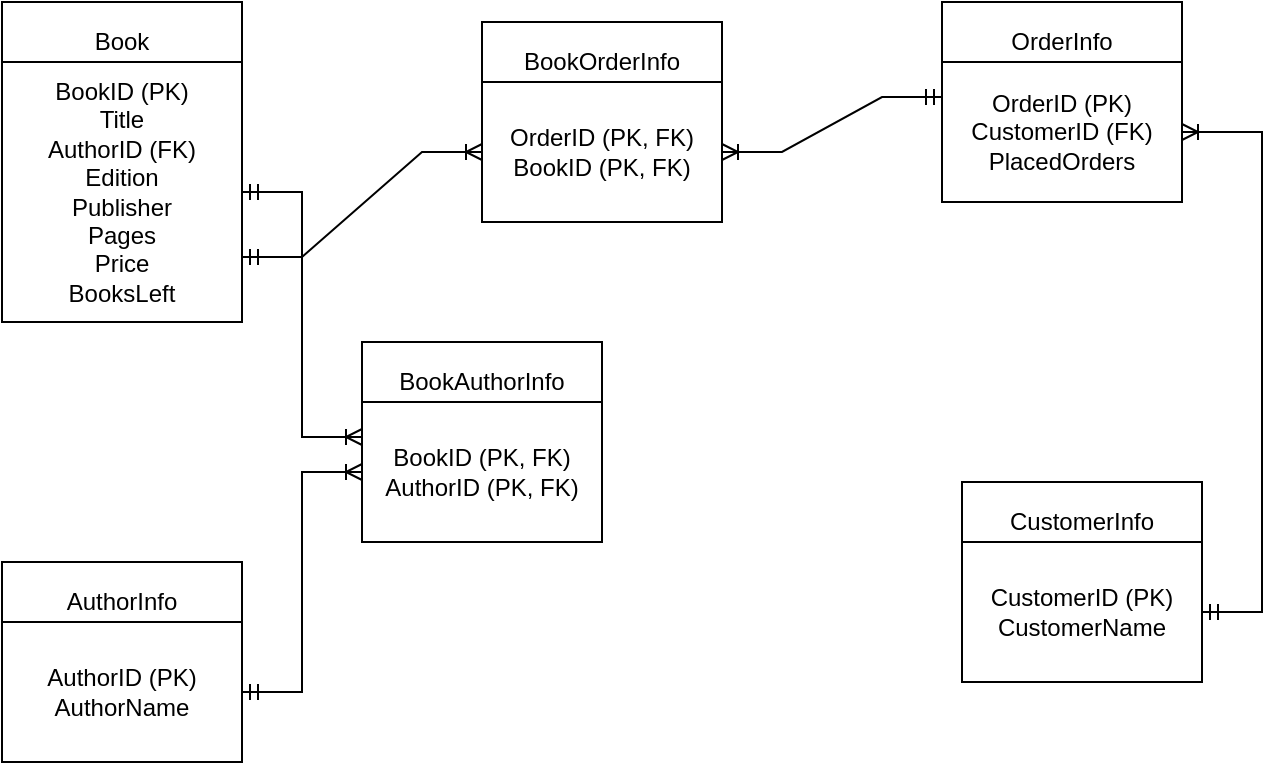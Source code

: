 <mxfile version="20.8.16" type="device"><diagram id="R2lEEEUBdFMjLlhIrx00" name="Page-1"><mxGraphModel dx="552" dy="276" grid="1" gridSize="10" guides="1" tooltips="1" connect="1" arrows="1" fold="1" page="1" pageScale="1" pageWidth="850" pageHeight="1100" math="0" shadow="0" extFonts="Permanent Marker^https://fonts.googleapis.com/css?family=Permanent+Marker"><root><mxCell id="0"/><mxCell id="1" parent="0"/><mxCell id="_Y3TyvCaayvRIpgpVHr6-1" value="Book" style="rounded=0;whiteSpace=wrap;html=1;" parent="1" vertex="1"><mxGeometry x="100" y="120" width="120" height="40" as="geometry"/></mxCell><mxCell id="_Y3TyvCaayvRIpgpVHr6-2" value="BookID (PK)&lt;br&gt;Title&lt;br&gt;AuthorID (FK)&lt;br&gt;Edition&lt;br&gt;Publisher&lt;br&gt;Pages&lt;br&gt;Price&lt;br&gt;BooksLeft" style="rounded=0;whiteSpace=wrap;html=1;" parent="1" vertex="1"><mxGeometry x="100" y="150" width="120" height="130" as="geometry"/></mxCell><mxCell id="_Y3TyvCaayvRIpgpVHr6-3" value="OrderInfo" style="rounded=0;whiteSpace=wrap;html=1;" parent="1" vertex="1"><mxGeometry x="570" y="120" width="120" height="40" as="geometry"/></mxCell><mxCell id="_Y3TyvCaayvRIpgpVHr6-4" value="OrderID (PK)&lt;br&gt;CustomerID (FK)&lt;br&gt;PlacedOrders" style="rounded=0;whiteSpace=wrap;html=1;" parent="1" vertex="1"><mxGeometry x="570" y="150" width="120" height="70" as="geometry"/></mxCell><mxCell id="tcQ0Gwhhycuhxqq3Vs-W-1" value="AuthorInfo" style="rounded=0;whiteSpace=wrap;html=1;" parent="1" vertex="1"><mxGeometry x="100" y="400" width="120" height="40" as="geometry"/></mxCell><mxCell id="tcQ0Gwhhycuhxqq3Vs-W-2" value="AuthorID (PK)&lt;br&gt;AuthorName" style="rounded=0;whiteSpace=wrap;html=1;" parent="1" vertex="1"><mxGeometry x="100" y="430" width="120" height="70" as="geometry"/></mxCell><mxCell id="tcQ0Gwhhycuhxqq3Vs-W-3" value="CustomerInfo" style="rounded=0;whiteSpace=wrap;html=1;" parent="1" vertex="1"><mxGeometry x="580" y="360" width="120" height="40" as="geometry"/></mxCell><mxCell id="tcQ0Gwhhycuhxqq3Vs-W-4" value="CustomerID (PK)&lt;br&gt;CustomerName" style="rounded=0;whiteSpace=wrap;html=1;" parent="1" vertex="1"><mxGeometry x="580" y="390" width="120" height="70" as="geometry"/></mxCell><mxCell id="tcQ0Gwhhycuhxqq3Vs-W-15" value="BookOrderInfo" style="rounded=0;whiteSpace=wrap;html=1;" parent="1" vertex="1"><mxGeometry x="340" y="130" width="120" height="40" as="geometry"/></mxCell><mxCell id="tcQ0Gwhhycuhxqq3Vs-W-16" value="OrderID (PK, FK)&lt;br&gt;BookID (PK, FK)" style="rounded=0;whiteSpace=wrap;html=1;" parent="1" vertex="1"><mxGeometry x="340" y="160" width="120" height="70" as="geometry"/></mxCell><mxCell id="tcQ0Gwhhycuhxqq3Vs-W-19" value="" style="edgeStyle=entityRelationEdgeStyle;fontSize=12;html=1;endArrow=ERoneToMany;startArrow=ERmandOne;rounded=0;entryX=0;entryY=0.5;entryDx=0;entryDy=0;exitX=1;exitY=0.75;exitDx=0;exitDy=0;" parent="1" source="_Y3TyvCaayvRIpgpVHr6-2" target="tcQ0Gwhhycuhxqq3Vs-W-16" edge="1"><mxGeometry width="100" height="100" relative="1" as="geometry"><mxPoint x="450" y="500" as="sourcePoint"/><mxPoint x="550" y="400" as="targetPoint"/></mxGeometry></mxCell><mxCell id="tcQ0Gwhhycuhxqq3Vs-W-20" value="" style="edgeStyle=entityRelationEdgeStyle;fontSize=12;html=1;endArrow=ERoneToMany;startArrow=ERmandOne;rounded=0;entryX=1;entryY=0.5;entryDx=0;entryDy=0;exitX=0;exitY=0.25;exitDx=0;exitDy=0;" parent="1" source="_Y3TyvCaayvRIpgpVHr6-4" target="tcQ0Gwhhycuhxqq3Vs-W-16" edge="1"><mxGeometry width="100" height="100" relative="1" as="geometry"><mxPoint x="450" y="500" as="sourcePoint"/><mxPoint x="550" y="400" as="targetPoint"/></mxGeometry></mxCell><mxCell id="tcQ0Gwhhycuhxqq3Vs-W-22" value="" style="edgeStyle=entityRelationEdgeStyle;fontSize=12;html=1;endArrow=ERoneToMany;startArrow=ERmandOne;rounded=0;" parent="1" source="tcQ0Gwhhycuhxqq3Vs-W-4" target="_Y3TyvCaayvRIpgpVHr6-4" edge="1"><mxGeometry width="100" height="100" relative="1" as="geometry"><mxPoint x="450" y="500" as="sourcePoint"/><mxPoint x="630" y="220" as="targetPoint"/></mxGeometry></mxCell><mxCell id="1F11M0GCf8GusXVe0Ld--1" value="BookAuthorInfo" style="rounded=0;whiteSpace=wrap;html=1;" parent="1" vertex="1"><mxGeometry x="280" y="290" width="120" height="40" as="geometry"/></mxCell><mxCell id="1F11M0GCf8GusXVe0Ld--2" value="BookID (PK, FK)&lt;br&gt;AuthorID (PK, FK)" style="rounded=0;whiteSpace=wrap;html=1;" parent="1" vertex="1"><mxGeometry x="280" y="320" width="120" height="70" as="geometry"/></mxCell><mxCell id="1F11M0GCf8GusXVe0Ld--3" value="" style="edgeStyle=entityRelationEdgeStyle;fontSize=12;html=1;endArrow=ERoneToMany;startArrow=ERmandOne;rounded=0;entryX=0;entryY=0.5;entryDx=0;entryDy=0;exitX=1;exitY=0.5;exitDx=0;exitDy=0;" parent="1" source="tcQ0Gwhhycuhxqq3Vs-W-2" target="1F11M0GCf8GusXVe0Ld--2" edge="1"><mxGeometry width="100" height="100" relative="1" as="geometry"><mxPoint x="200" y="422.5" as="sourcePoint"/><mxPoint x="320" y="370" as="targetPoint"/></mxGeometry></mxCell><mxCell id="1F11M0GCf8GusXVe0Ld--8" value="" style="edgeStyle=entityRelationEdgeStyle;fontSize=12;html=1;endArrow=ERoneToMany;startArrow=ERmandOne;rounded=0;entryX=0;entryY=0.25;entryDx=0;entryDy=0;exitX=1;exitY=0.5;exitDx=0;exitDy=0;" parent="1" source="_Y3TyvCaayvRIpgpVHr6-2" target="1F11M0GCf8GusXVe0Ld--2" edge="1"><mxGeometry width="100" height="100" relative="1" as="geometry"><mxPoint x="140" y="330" as="sourcePoint"/><mxPoint x="30" y="357.5" as="targetPoint"/></mxGeometry></mxCell></root></mxGraphModel></diagram></mxfile>